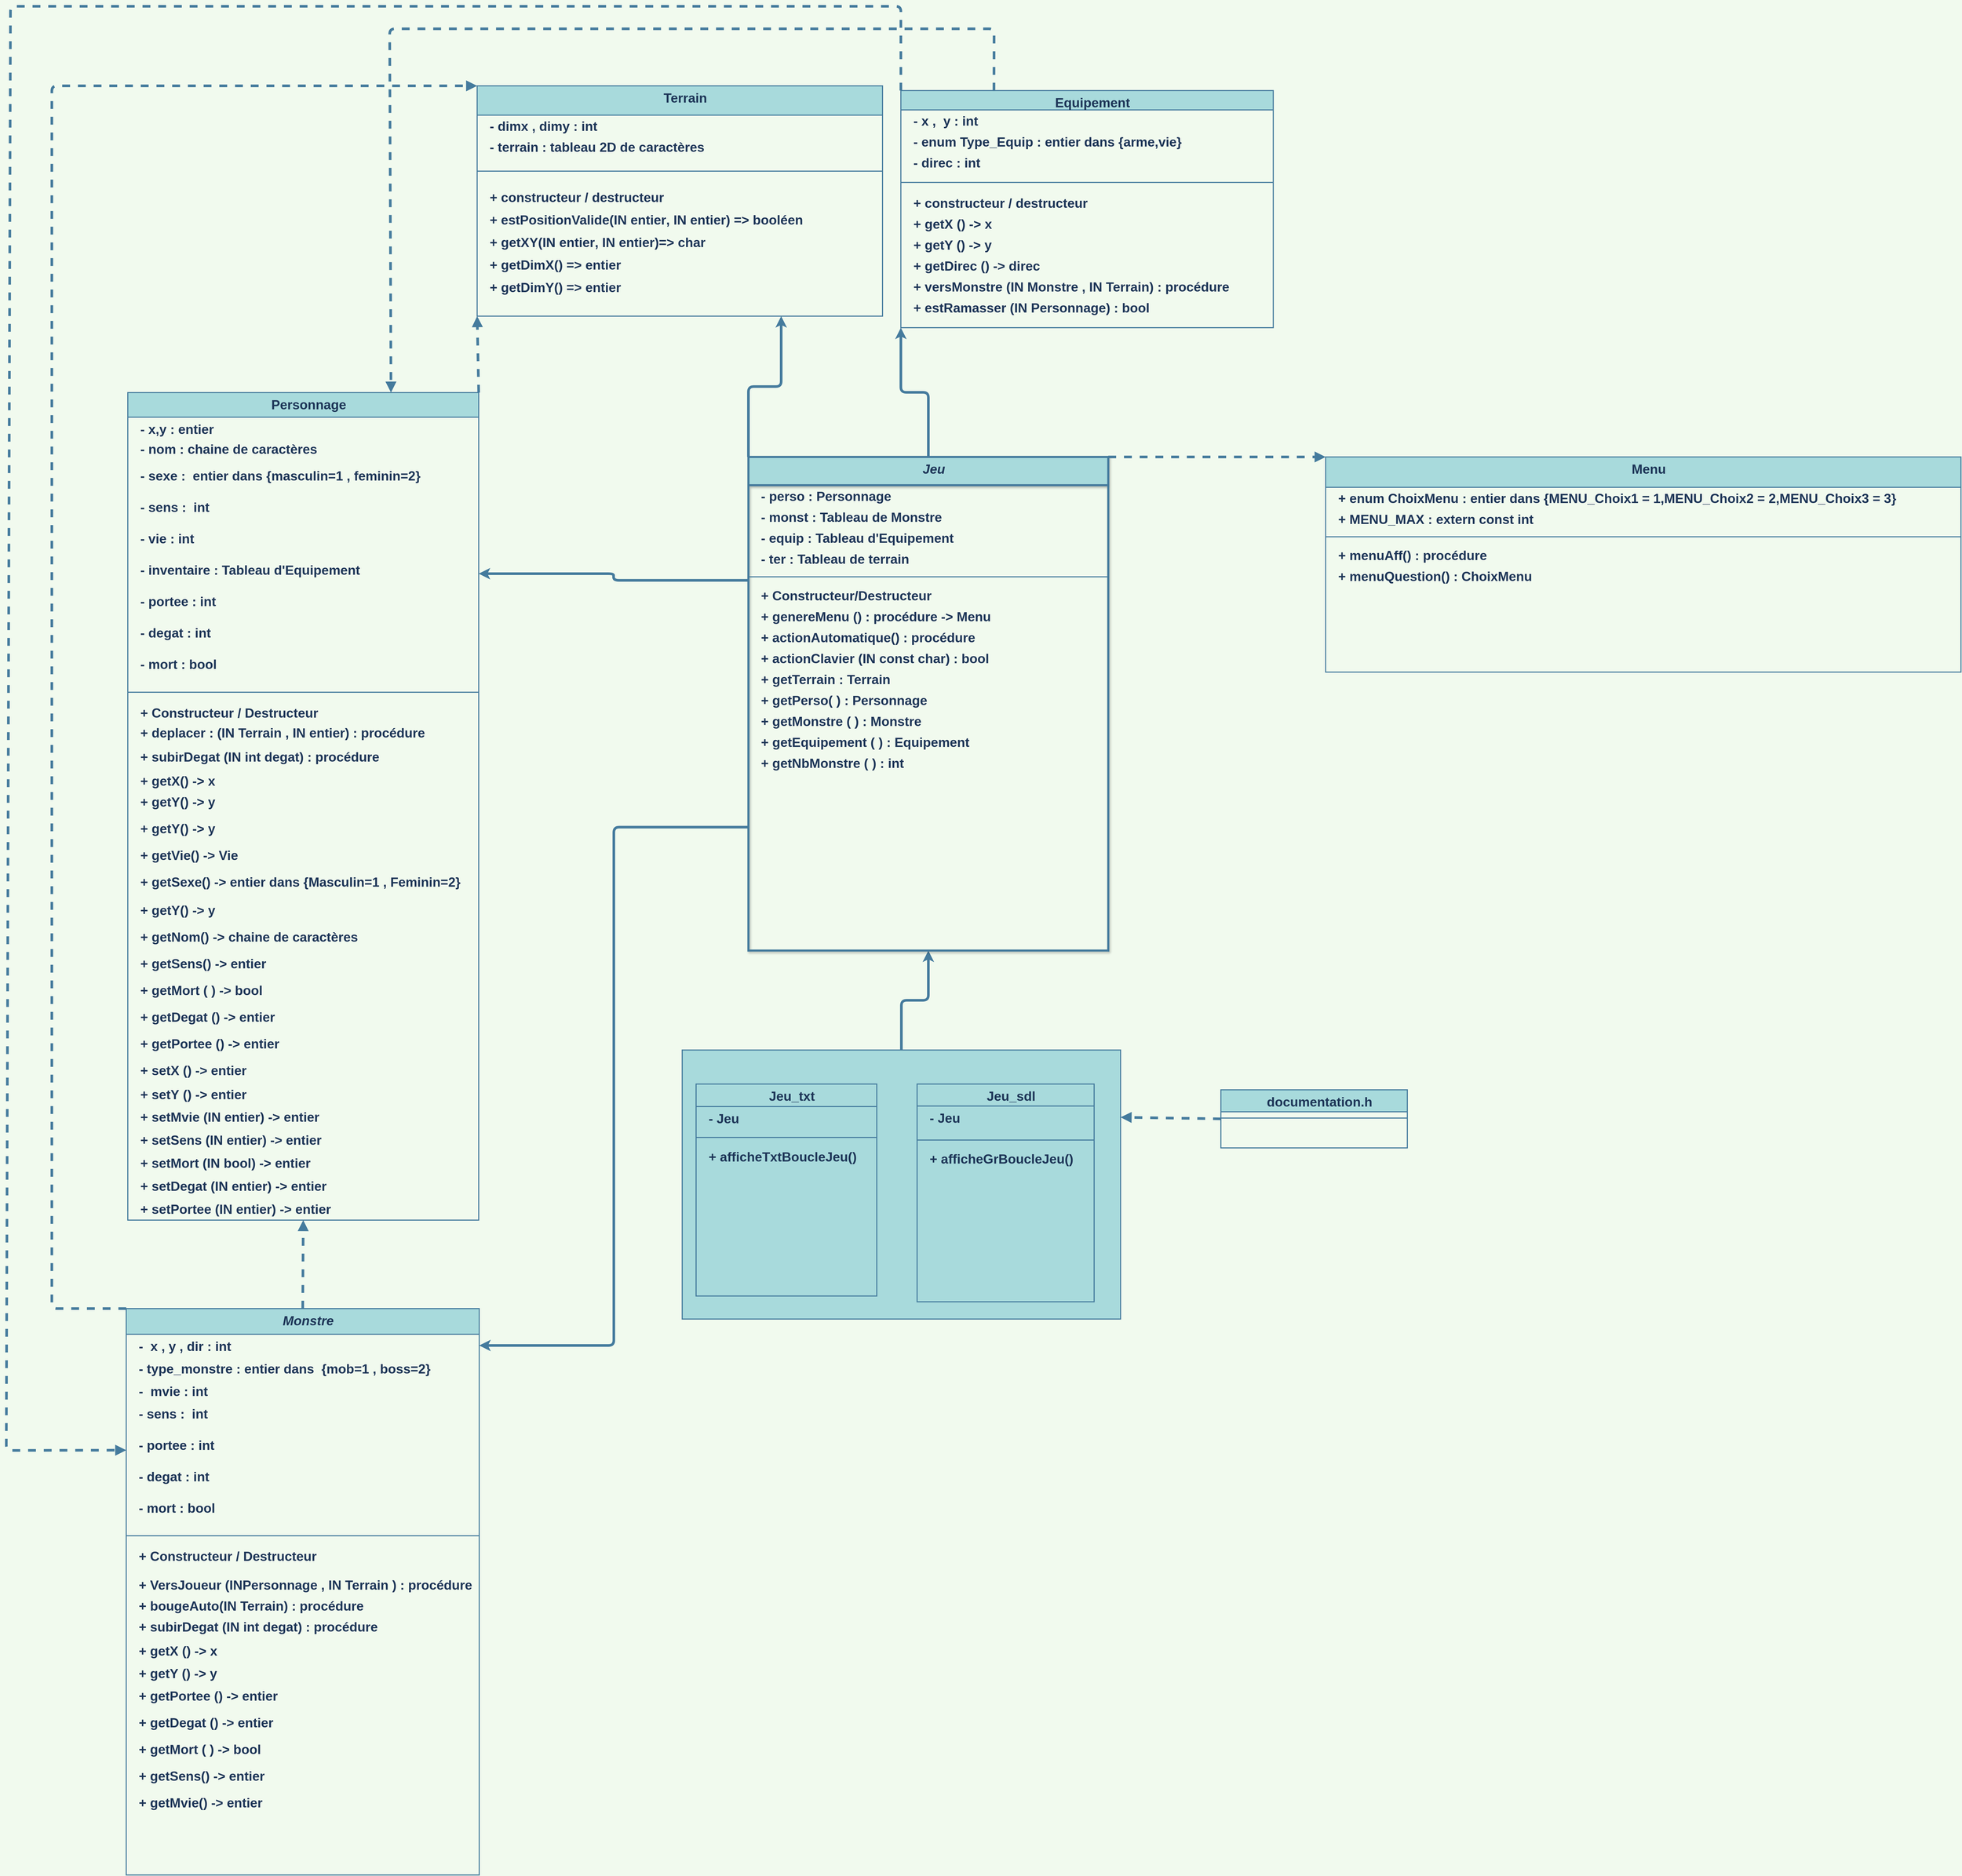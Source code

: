 <mxfile version="17.1.3" type="device"><diagram id="C5RBs43oDa-KdzZeNtuy" name="Page-1"><mxGraphModel dx="2880" dy="2513" grid="0" gridSize="10" guides="0" tooltips="1" connect="1" arrows="0" fold="1" page="0" pageScale="1" pageWidth="1000" pageHeight="1000" background="#F1FAEE" math="0" shadow="0"><root><mxCell id="WIyWlLk6GJQsqaUBKTNV-0"/><mxCell id="WIyWlLk6GJQsqaUBKTNV-1" parent="WIyWlLk6GJQsqaUBKTNV-0"/><mxCell id="L7xb2IefrMlKpJYu9-NM-60" style="edgeStyle=orthogonalEdgeStyle;curved=0;rounded=1;sketch=0;orthogonalLoop=1;jettySize=auto;html=1;exitX=0.5;exitY=0;exitDx=0;exitDy=0;entryX=0.5;entryY=1;entryDx=0;entryDy=0;fontSize=25;fontColor=#1D3557;strokeColor=#457B9D;strokeWidth=5;fillColor=#A8DADC;spacing=3;spacingLeft=21;" parent="WIyWlLk6GJQsqaUBKTNV-1" source="qhBG_edndNMFAqphnJtL-30" target="qhBG_edndNMFAqphnJtL-2" edge="1"><mxGeometry relative="1" as="geometry"/></mxCell><mxCell id="qhBG_edndNMFAqphnJtL-30" value="" style="rounded=0;whiteSpace=wrap;html=1;strokeWidth=2;fontSize=25;fontStyle=1;fillColor=#A8DADC;strokeColor=#457B9D;fontColor=#1D3557;spacing=3;spacingLeft=21;" parent="WIyWlLk6GJQsqaUBKTNV-1" vertex="1"><mxGeometry x="552.5" y="1374" width="837" height="514" as="geometry"/></mxCell><mxCell id="zkfFHV4jXpPFQw0GAbJ--0" value="Monstre" style="swimlane;fontStyle=3;align=center;verticalAlign=top;childLayout=stackLayout;horizontal=1;startSize=49;horizontalStack=0;resizeParent=1;resizeLast=0;collapsible=1;marginBottom=0;rounded=0;shadow=0;strokeWidth=2;fontSize=25;fillColor=#A8DADC;strokeColor=#457B9D;fontColor=#1D3557;spacing=3;spacingLeft=21;" parent="WIyWlLk6GJQsqaUBKTNV-1" vertex="1"><mxGeometry x="-509" y="1868" width="674" height="1082" as="geometry"><mxRectangle x="230" y="140" width="160" height="26" as="alternateBounds"/></mxGeometry></mxCell><mxCell id="qhBG_edndNMFAqphnJtL-62" value="-  x , y , dir : int " style="text;strokeColor=none;fillColor=none;align=left;verticalAlign=top;spacingLeft=21;spacingRight=4;overflow=hidden;rotatable=0;points=[[0,0.5],[1,0.5]];portConstraint=eastwest;strokeWidth=2;fontSize=25;fontStyle=1;fontColor=#1D3557;spacing=3;" parent="zkfFHV4jXpPFQw0GAbJ--0" vertex="1"><mxGeometry y="49" width="674" height="43" as="geometry"/></mxCell><mxCell id="qhBG_edndNMFAqphnJtL-64" value="- type_monstre : entier dans  {mob=1 , boss=2}" style="text;strokeColor=none;fillColor=none;align=left;verticalAlign=top;spacingLeft=21;spacingRight=4;overflow=hidden;rotatable=0;points=[[0,0.5],[1,0.5]];portConstraint=eastwest;fontStyle=1;strokeWidth=2;fontSize=25;fontColor=#1D3557;spacing=3;" parent="zkfFHV4jXpPFQw0GAbJ--0" vertex="1"><mxGeometry y="92" width="674" height="43" as="geometry"/></mxCell><mxCell id="uIGGG2SLCa-OWku3hl44-15" value="-  mvie : int" style="text;strokeColor=none;fillColor=none;align=left;verticalAlign=top;spacingLeft=21;spacingRight=4;overflow=hidden;rotatable=0;points=[[0,0.5],[1,0.5]];portConstraint=eastwest;fontStyle=1;strokeWidth=2;fontSize=25;fontColor=#1D3557;spacing=3;" vertex="1" parent="zkfFHV4jXpPFQw0GAbJ--0"><mxGeometry y="135" width="674" height="43" as="geometry"/></mxCell><mxCell id="uIGGG2SLCa-OWku3hl44-17" value="- sens :  int&#10;" style="text;strokeColor=none;fillColor=none;align=left;verticalAlign=top;spacingLeft=21;spacingRight=4;overflow=hidden;rotatable=0;points=[[0,0.5],[1,0.5]];portConstraint=eastwest;strokeWidth=2;fontSize=25;fontStyle=1;fontColor=#1D3557;spacing=3;" vertex="1" parent="zkfFHV4jXpPFQw0GAbJ--0"><mxGeometry y="178" width="674" height="60" as="geometry"/></mxCell><mxCell id="uIGGG2SLCa-OWku3hl44-18" value="- portee : int&#10;" style="text;strokeColor=none;fillColor=none;align=left;verticalAlign=top;spacingLeft=21;spacingRight=4;overflow=hidden;rotatable=0;points=[[0,0.5],[1,0.5]];portConstraint=eastwest;strokeWidth=2;fontSize=25;fontStyle=1;fontColor=#1D3557;spacing=3;" vertex="1" parent="zkfFHV4jXpPFQw0GAbJ--0"><mxGeometry y="238" width="674" height="60" as="geometry"/></mxCell><mxCell id="uIGGG2SLCa-OWku3hl44-19" value="- degat : int&#10;" style="text;strokeColor=none;fillColor=none;align=left;verticalAlign=top;spacingLeft=21;spacingRight=4;overflow=hidden;rotatable=0;points=[[0,0.5],[1,0.5]];portConstraint=eastwest;strokeWidth=2;fontSize=25;fontStyle=1;fontColor=#1D3557;spacing=3;" vertex="1" parent="zkfFHV4jXpPFQw0GAbJ--0"><mxGeometry y="298" width="674" height="60" as="geometry"/></mxCell><mxCell id="uIGGG2SLCa-OWku3hl44-22" value="- mort : bool&#10;" style="text;strokeColor=none;fillColor=none;align=left;verticalAlign=top;spacingLeft=21;spacingRight=4;overflow=hidden;rotatable=0;points=[[0,0.5],[1,0.5]];portConstraint=eastwest;strokeWidth=2;fontSize=25;fontStyle=1;fontColor=#1D3557;spacing=3;" vertex="1" parent="zkfFHV4jXpPFQw0GAbJ--0"><mxGeometry y="358" width="674" height="60" as="geometry"/></mxCell><mxCell id="zkfFHV4jXpPFQw0GAbJ--4" value="" style="line;html=1;strokeWidth=2;align=left;verticalAlign=middle;spacingTop=-1;spacingLeft=21;spacingRight=3;rotatable=0;labelPosition=right;points=[];portConstraint=eastwest;fontSize=25;fontStyle=1;labelBackgroundColor=#F1FAEE;fillColor=#A8DADC;strokeColor=#457B9D;fontColor=#1D3557;spacing=3;" parent="zkfFHV4jXpPFQw0GAbJ--0" vertex="1"><mxGeometry y="418" width="674" height="32" as="geometry"/></mxCell><mxCell id="qhBG_edndNMFAqphnJtL-63" value="+ Constructeur / Destructeur" style="text;strokeColor=none;fillColor=none;align=left;verticalAlign=top;spacingLeft=21;spacingRight=4;overflow=hidden;rotatable=0;points=[[0,0.5],[1,0.5]];portConstraint=eastwest;strokeWidth=2;fontSize=25;fontStyle=1;fontColor=#1D3557;spacing=3;" parent="zkfFHV4jXpPFQw0GAbJ--0" vertex="1"><mxGeometry y="450" width="674" height="55" as="geometry"/></mxCell><mxCell id="L7xb2IefrMlKpJYu9-NM-72" value="+ VersJoueur (INPersonnage , IN Terrain ) : procédure" style="text;html=1;align=left;verticalAlign=top;resizable=0;points=[];autosize=1;strokeColor=none;fillColor=none;fontSize=25;fontColor=#1D3557;fontStyle=1;spacing=3;spacingLeft=21;" parent="zkfFHV4jXpPFQw0GAbJ--0" vertex="1"><mxGeometry y="505" width="674" height="40" as="geometry"/></mxCell><mxCell id="L7xb2IefrMlKpJYu9-NM-79" value="+ &lt;font style=&quot;font-size: 25px&quot;&gt;&lt;span class=&quot;markedContent&quot; id=&quot;page63R_mcid23&quot; style=&quot;font-size: 25px&quot;&gt;&lt;span style=&quot;left: 392.484px ; top: 401.023px ; font-family: sans-serif ; transform: scalex(0.813) ; font-size: 25px&quot; dir=&quot;ltr&quot;&gt;bougeAuto&lt;/span&gt;&lt;span style=&quot;left: 451.092px ; top: 401.023px ; font-family: sans-serif ; transform: scalex(0.885) ; font-size: 25px&quot; dir=&quot;ltr&quot;&gt;(IN Terrain) : procédure&lt;/span&gt;&lt;/span&gt;&lt;/font&gt;" style="text;html=1;align=left;verticalAlign=top;resizable=0;points=[];autosize=1;strokeColor=none;fillColor=none;fontSize=25;fontColor=#1D3557;fontStyle=1;spacing=3;spacingLeft=21;" parent="zkfFHV4jXpPFQw0GAbJ--0" vertex="1"><mxGeometry y="545" width="674" height="40" as="geometry"/></mxCell><mxCell id="uIGGG2SLCa-OWku3hl44-31" value="+ subirDegat (IN int degat) : procédure" style="text;strokeColor=none;fillColor=none;align=left;verticalAlign=top;spacingLeft=21;spacingRight=4;overflow=hidden;rotatable=0;points=[[0,0.5],[1,0.5]];portConstraint=eastwest;strokeWidth=2;fontSize=25;fontStyle=1;fontColor=#1D3557;spacing=3;" vertex="1" parent="zkfFHV4jXpPFQw0GAbJ--0"><mxGeometry y="585" width="674" height="46" as="geometry"/></mxCell><mxCell id="L7xb2IefrMlKpJYu9-NM-80" value="+ &lt;font style=&quot;font-size: 25px;&quot;&gt;&lt;span class=&quot;markedContent&quot; id=&quot;page63R_mcid23&quot; style=&quot;font-size: 25px;&quot;&gt;&lt;span style=&quot;left: 392.484px; top: 401.023px; font-family: sans-serif; transform: scaleX(0.813); font-size: 25px;&quot; dir=&quot;ltr&quot;&gt;getX () -&amp;gt; x&lt;/span&gt;&lt;span style=&quot;left: 451.092px; top: 401.023px; font-family: sans-serif; transform: scaleX(0.885); font-size: 25px;&quot; dir=&quot;ltr&quot;&gt;&lt;br style=&quot;font-size: 25px;&quot;&gt;&lt;/span&gt;&lt;/span&gt;&lt;/font&gt;" style="text;html=1;align=left;verticalAlign=top;resizable=0;points=[];autosize=1;strokeColor=none;fillColor=none;fontSize=25;fontColor=#1D3557;fontStyle=1;spacing=3;spacingLeft=21;" parent="zkfFHV4jXpPFQw0GAbJ--0" vertex="1"><mxGeometry y="631" width="674" height="43" as="geometry"/></mxCell><mxCell id="L7xb2IefrMlKpJYu9-NM-81" value="+ &lt;font style=&quot;font-size: 25px;&quot;&gt;&lt;span class=&quot;markedContent&quot; id=&quot;page63R_mcid23&quot; style=&quot;font-size: 25px;&quot;&gt;&lt;span style=&quot;left: 392.484px; top: 401.023px; font-family: sans-serif; transform: scaleX(0.813); font-size: 25px;&quot; dir=&quot;ltr&quot;&gt;getY () -&amp;gt; y&lt;/span&gt;&lt;span style=&quot;left: 451.092px; top: 401.023px; font-family: sans-serif; transform: scaleX(0.885); font-size: 25px;&quot; dir=&quot;ltr&quot;&gt;&lt;br style=&quot;font-size: 25px;&quot;&gt;&lt;/span&gt;&lt;/span&gt;&lt;/font&gt;" style="text;html=1;align=left;verticalAlign=top;resizable=0;points=[];autosize=1;strokeColor=none;fillColor=none;fontSize=25;fontColor=#1D3557;fontStyle=1;spacing=3;spacingLeft=21;" parent="zkfFHV4jXpPFQw0GAbJ--0" vertex="1"><mxGeometry y="674" width="674" height="43" as="geometry"/></mxCell><mxCell id="uIGGG2SLCa-OWku3hl44-30" value="+ getPortee () -&gt; entier" style="text;strokeColor=none;fillColor=none;align=left;verticalAlign=top;spacingLeft=21;spacingRight=4;overflow=hidden;rotatable=0;points=[[0,0.5],[1,0.5]];portConstraint=eastwest;strokeWidth=2;fontSize=25;fontStyle=1;fontColor=#1D3557;spacing=3;" vertex="1" parent="zkfFHV4jXpPFQw0GAbJ--0"><mxGeometry y="717" width="674" height="51" as="geometry"/></mxCell><mxCell id="uIGGG2SLCa-OWku3hl44-29" value="+ getDegat () -&gt; entier" style="text;strokeColor=none;fillColor=none;align=left;verticalAlign=top;spacingLeft=21;spacingRight=4;overflow=hidden;rotatable=0;points=[[0,0.5],[1,0.5]];portConstraint=eastwest;strokeWidth=2;fontSize=25;fontStyle=1;fontColor=#1D3557;spacing=3;" vertex="1" parent="zkfFHV4jXpPFQw0GAbJ--0"><mxGeometry y="768" width="674" height="51" as="geometry"/></mxCell><mxCell id="uIGGG2SLCa-OWku3hl44-28" value="+ getMort ( ) -&gt; bool" style="text;strokeColor=none;fillColor=none;align=left;verticalAlign=top;spacingLeft=21;spacingRight=4;overflow=hidden;rotatable=0;points=[[0,0.5],[1,0.5]];portConstraint=eastwest;strokeWidth=2;fontSize=25;fontStyle=1;fontColor=#1D3557;spacing=3;" vertex="1" parent="zkfFHV4jXpPFQw0GAbJ--0"><mxGeometry y="819" width="674" height="51" as="geometry"/></mxCell><mxCell id="uIGGG2SLCa-OWku3hl44-27" value="+ getSens() -&gt; entier" style="text;strokeColor=none;fillColor=none;align=left;verticalAlign=top;spacingLeft=21;spacingRight=4;overflow=hidden;rotatable=0;points=[[0,0.5],[1,0.5]];portConstraint=eastwest;strokeWidth=2;fontSize=25;fontStyle=1;fontColor=#1D3557;spacing=3;" vertex="1" parent="zkfFHV4jXpPFQw0GAbJ--0"><mxGeometry y="870" width="674" height="51" as="geometry"/></mxCell><mxCell id="uIGGG2SLCa-OWku3hl44-23" value="+ getMvie() -&gt; entier" style="text;strokeColor=none;fillColor=none;align=left;verticalAlign=top;spacingLeft=21;spacingRight=4;overflow=hidden;rotatable=0;points=[[0,0.5],[1,0.5]];portConstraint=eastwest;strokeWidth=2;fontSize=25;fontStyle=1;fontColor=#1D3557;spacing=3;" vertex="1" parent="zkfFHV4jXpPFQw0GAbJ--0"><mxGeometry y="921" width="674" height="51" as="geometry"/></mxCell><mxCell id="zkfFHV4jXpPFQw0GAbJ--6" value="Personnage" style="swimlane;fontStyle=1;align=center;verticalAlign=top;childLayout=stackLayout;horizontal=1;startSize=47;horizontalStack=0;resizeParent=1;resizeLast=0;collapsible=1;marginBottom=0;rounded=0;shadow=0;strokeWidth=2;fontSize=25;fillColor=#A8DADC;strokeColor=#457B9D;fontColor=#1D3557;spacing=3;spacingLeft=21;" parent="WIyWlLk6GJQsqaUBKTNV-1" vertex="1"><mxGeometry x="-506" y="118" width="670" height="1581" as="geometry"><mxRectangle x="130" y="380" width="160" height="26" as="alternateBounds"/></mxGeometry></mxCell><mxCell id="qhBG_edndNMFAqphnJtL-55" value="- x,y : entier" style="text;strokeColor=none;fillColor=none;align=left;verticalAlign=top;spacingLeft=21;spacingRight=4;overflow=hidden;rotatable=0;points=[[0,0.5],[1,0.5]];portConstraint=eastwest;strokeWidth=2;fontSize=25;fontStyle=1;fontColor=#1D3557;spacing=3;" parent="zkfFHV4jXpPFQw0GAbJ--6" vertex="1"><mxGeometry y="47" width="670" height="38" as="geometry"/></mxCell><mxCell id="qhBG_edndNMFAqphnJtL-23" value="- nom : chaine de caractères" style="text;strokeColor=none;fillColor=none;align=left;verticalAlign=top;spacingLeft=21;spacingRight=4;overflow=hidden;rotatable=0;points=[[0,0.5],[1,0.5]];portConstraint=eastwest;strokeWidth=2;fontSize=25;fontStyle=1;fontColor=#1D3557;spacing=3;" parent="zkfFHV4jXpPFQw0GAbJ--6" vertex="1"><mxGeometry y="85" width="670" height="51" as="geometry"/></mxCell><mxCell id="qhBG_edndNMFAqphnJtL-24" value="- sexe :  entier dans {masculin=1 , feminin=2}&#10;" style="text;strokeColor=none;fillColor=none;align=left;verticalAlign=top;spacingLeft=21;spacingRight=4;overflow=hidden;rotatable=0;points=[[0,0.5],[1,0.5]];portConstraint=eastwest;strokeWidth=2;fontSize=25;fontStyle=1;fontColor=#1D3557;spacing=3;" parent="zkfFHV4jXpPFQw0GAbJ--6" vertex="1"><mxGeometry y="136" width="670" height="60" as="geometry"/></mxCell><mxCell id="uIGGG2SLCa-OWku3hl44-4" value="- sens :  int&#10;" style="text;strokeColor=none;fillColor=none;align=left;verticalAlign=top;spacingLeft=21;spacingRight=4;overflow=hidden;rotatable=0;points=[[0,0.5],[1,0.5]];portConstraint=eastwest;strokeWidth=2;fontSize=25;fontStyle=1;fontColor=#1D3557;spacing=3;" vertex="1" parent="zkfFHV4jXpPFQw0GAbJ--6"><mxGeometry y="196" width="670" height="60" as="geometry"/></mxCell><mxCell id="qhBG_edndNMFAqphnJtL-25" value="- vie : int " style="text;strokeColor=none;fillColor=none;align=left;verticalAlign=top;spacingLeft=21;spacingRight=4;overflow=hidden;rotatable=0;points=[[0,0.5],[1,0.5]];portConstraint=eastwest;strokeWidth=2;fontSize=25;fontStyle=1;fontColor=#1D3557;spacing=3;" parent="zkfFHV4jXpPFQw0GAbJ--6" vertex="1"><mxGeometry y="256" width="670" height="60" as="geometry"/></mxCell><mxCell id="L7xb2IefrMlKpJYu9-NM-57" value="- inventaire : Tableau d'Equipement" style="text;strokeColor=none;fillColor=none;align=left;verticalAlign=top;spacingLeft=21;spacingRight=4;overflow=hidden;rotatable=0;points=[[0,0.5],[1,0.5]];portConstraint=eastwest;strokeWidth=2;fontSize=25;fontStyle=1;fontColor=#1D3557;spacing=3;" parent="zkfFHV4jXpPFQw0GAbJ--6" vertex="1"><mxGeometry y="316" width="670" height="60" as="geometry"/></mxCell><mxCell id="uIGGG2SLCa-OWku3hl44-0" value="- portee : int&#10;" style="text;strokeColor=none;fillColor=none;align=left;verticalAlign=top;spacingLeft=21;spacingRight=4;overflow=hidden;rotatable=0;points=[[0,0.5],[1,0.5]];portConstraint=eastwest;strokeWidth=2;fontSize=25;fontStyle=1;fontColor=#1D3557;spacing=3;" vertex="1" parent="zkfFHV4jXpPFQw0GAbJ--6"><mxGeometry y="376" width="670" height="60" as="geometry"/></mxCell><mxCell id="uIGGG2SLCa-OWku3hl44-1" value="- degat : int&#10;" style="text;strokeColor=none;fillColor=none;align=left;verticalAlign=top;spacingLeft=21;spacingRight=4;overflow=hidden;rotatable=0;points=[[0,0.5],[1,0.5]];portConstraint=eastwest;strokeWidth=2;fontSize=25;fontStyle=1;fontColor=#1D3557;spacing=3;" vertex="1" parent="zkfFHV4jXpPFQw0GAbJ--6"><mxGeometry y="436" width="670" height="60" as="geometry"/></mxCell><mxCell id="uIGGG2SLCa-OWku3hl44-2" value="- mort : bool&#10;" style="text;strokeColor=none;fillColor=none;align=left;verticalAlign=top;spacingLeft=21;spacingRight=4;overflow=hidden;rotatable=0;points=[[0,0.5],[1,0.5]];portConstraint=eastwest;strokeWidth=2;fontSize=25;fontStyle=1;fontColor=#1D3557;spacing=3;" vertex="1" parent="zkfFHV4jXpPFQw0GAbJ--6"><mxGeometry y="496" width="670" height="60" as="geometry"/></mxCell><mxCell id="zkfFHV4jXpPFQw0GAbJ--9" value="" style="line;html=1;strokeWidth=2;align=left;verticalAlign=middle;spacingTop=-1;spacingLeft=21;spacingRight=3;rotatable=0;labelPosition=right;points=[];portConstraint=eastwest;fontSize=25;fontStyle=1;labelBackgroundColor=#F1FAEE;fillColor=#A8DADC;strokeColor=#457B9D;fontColor=#1D3557;spacing=3;" parent="zkfFHV4jXpPFQw0GAbJ--6" vertex="1"><mxGeometry y="556" width="670" height="33" as="geometry"/></mxCell><mxCell id="qhBG_edndNMFAqphnJtL-52" value="+ Constructeur / Destructeur" style="text;strokeColor=none;fillColor=none;align=left;verticalAlign=top;spacingLeft=21;spacingRight=4;overflow=hidden;rotatable=0;points=[[0,0.5],[1,0.5]];portConstraint=eastwest;strokeWidth=2;fontSize=25;fontStyle=1;fontColor=#1D3557;spacing=3;" parent="zkfFHV4jXpPFQw0GAbJ--6" vertex="1"><mxGeometry y="589" width="670" height="38" as="geometry"/></mxCell><mxCell id="qhBG_edndNMFAqphnJtL-53" value="+ deplacer : (IN Terrain , IN entier) : procédure" style="text;strokeColor=none;fillColor=none;align=left;verticalAlign=top;spacingLeft=21;spacingRight=4;overflow=hidden;rotatable=0;points=[[0,0.5],[1,0.5]];portConstraint=eastwest;strokeWidth=2;fontSize=25;fontStyle=1;fontColor=#1D3557;spacing=3;" parent="zkfFHV4jXpPFQw0GAbJ--6" vertex="1"><mxGeometry y="627" width="670" height="46" as="geometry"/></mxCell><mxCell id="uIGGG2SLCa-OWku3hl44-3" value="+ subirDegat (IN int degat) : procédure" style="text;strokeColor=none;fillColor=none;align=left;verticalAlign=top;spacingLeft=21;spacingRight=4;overflow=hidden;rotatable=0;points=[[0,0.5],[1,0.5]];portConstraint=eastwest;strokeWidth=2;fontSize=25;fontStyle=1;fontColor=#1D3557;spacing=3;" vertex="1" parent="zkfFHV4jXpPFQw0GAbJ--6"><mxGeometry y="673" width="670" height="46" as="geometry"/></mxCell><mxCell id="qhBG_edndNMFAqphnJtL-54" value="+ getX() -&gt; x" style="text;strokeColor=none;fillColor=none;align=left;verticalAlign=top;spacingLeft=21;spacingRight=4;overflow=hidden;rotatable=0;points=[[0,0.5],[1,0.5]];portConstraint=eastwest;strokeWidth=2;fontSize=25;fontStyle=1;fontColor=#1D3557;spacing=3;" parent="zkfFHV4jXpPFQw0GAbJ--6" vertex="1"><mxGeometry y="719" width="670" height="40" as="geometry"/></mxCell><mxCell id="qhBG_edndNMFAqphnJtL-56" value="+ getY() -&gt; y" style="text;strokeColor=none;fillColor=none;align=left;verticalAlign=top;spacingLeft=21;spacingRight=4;overflow=hidden;rotatable=0;points=[[0,0.5],[1,0.5]];portConstraint=eastwest;strokeWidth=2;fontSize=25;fontStyle=1;fontColor=#1D3557;spacing=3;" parent="zkfFHV4jXpPFQw0GAbJ--6" vertex="1"><mxGeometry y="759" width="670" height="51" as="geometry"/></mxCell><mxCell id="uIGGG2SLCa-OWku3hl44-20" value="+ getY() -&gt; y" style="text;strokeColor=none;fillColor=none;align=left;verticalAlign=top;spacingLeft=21;spacingRight=4;overflow=hidden;rotatable=0;points=[[0,0.5],[1,0.5]];portConstraint=eastwest;strokeWidth=2;fontSize=25;fontStyle=1;fontColor=#1D3557;spacing=3;" vertex="1" parent="zkfFHV4jXpPFQw0GAbJ--6"><mxGeometry y="810" width="670" height="51" as="geometry"/></mxCell><mxCell id="uIGGG2SLCa-OWku3hl44-6" value="+ getVie() -&gt; Vie" style="text;strokeColor=none;fillColor=none;align=left;verticalAlign=top;spacingLeft=21;spacingRight=4;overflow=hidden;rotatable=0;points=[[0,0.5],[1,0.5]];portConstraint=eastwest;strokeWidth=2;fontSize=25;fontStyle=1;fontColor=#1D3557;spacing=3;" vertex="1" parent="zkfFHV4jXpPFQw0GAbJ--6"><mxGeometry y="861" width="670" height="51" as="geometry"/></mxCell><mxCell id="uIGGG2SLCa-OWku3hl44-7" value="+ getSexe() -&gt; entier dans {Masculin=1 , Feminin=2}" style="text;strokeColor=none;fillColor=none;align=left;verticalAlign=top;spacingLeft=21;spacingRight=4;overflow=hidden;rotatable=0;points=[[0,0.5],[1,0.5]];portConstraint=eastwest;strokeWidth=2;fontSize=25;fontStyle=1;fontColor=#1D3557;spacing=3;" vertex="1" parent="zkfFHV4jXpPFQw0GAbJ--6"><mxGeometry y="912" width="670" height="51" as="geometry"/></mxCell><mxCell id="uIGGG2SLCa-OWku3hl44-8" value="+ getY() -&gt; y" style="text;strokeColor=none;fillColor=none;align=left;verticalAlign=top;spacingLeft=21;spacingRight=4;overflow=hidden;rotatable=0;points=[[0,0.5],[1,0.5]];portConstraint=eastwest;strokeWidth=2;fontSize=25;fontStyle=1;fontColor=#1D3557;spacing=3;spacingBottom=3;spacingTop=3;" vertex="1" parent="zkfFHV4jXpPFQw0GAbJ--6"><mxGeometry y="963" width="670" height="51" as="geometry"/></mxCell><mxCell id="uIGGG2SLCa-OWku3hl44-9" value="+ getNom() -&gt; chaine de caractères" style="text;strokeColor=none;fillColor=none;align=left;verticalAlign=top;spacingLeft=21;spacingRight=4;overflow=hidden;rotatable=0;points=[[0,0.5],[1,0.5]];portConstraint=eastwest;strokeWidth=2;fontSize=25;fontStyle=1;fontColor=#1D3557;spacing=3;spacingBottom=3;spacingTop=3;" vertex="1" parent="zkfFHV4jXpPFQw0GAbJ--6"><mxGeometry y="1014" width="670" height="51" as="geometry"/></mxCell><mxCell id="uIGGG2SLCa-OWku3hl44-10" value="+ getSens() -&gt; entier" style="text;strokeColor=none;fillColor=none;align=left;verticalAlign=top;spacingLeft=21;spacingRight=4;overflow=hidden;rotatable=0;points=[[0,0.5],[1,0.5]];portConstraint=eastwest;strokeWidth=2;fontSize=25;fontStyle=1;fontColor=#1D3557;spacing=3;spacingBottom=3;spacingTop=3;" vertex="1" parent="zkfFHV4jXpPFQw0GAbJ--6"><mxGeometry y="1065" width="670" height="51" as="geometry"/></mxCell><mxCell id="uIGGG2SLCa-OWku3hl44-11" value="+ getMort ( ) -&gt; bool" style="text;strokeColor=none;fillColor=none;align=left;verticalAlign=top;spacingLeft=21;spacingRight=4;overflow=hidden;rotatable=0;points=[[0,0.5],[1,0.5]];portConstraint=eastwest;strokeWidth=2;fontSize=25;fontStyle=1;fontColor=#1D3557;spacing=3;spacingBottom=3;spacingTop=3;" vertex="1" parent="zkfFHV4jXpPFQw0GAbJ--6"><mxGeometry y="1116" width="670" height="51" as="geometry"/></mxCell><mxCell id="uIGGG2SLCa-OWku3hl44-12" value="+ getDegat () -&gt; entier" style="text;strokeColor=none;fillColor=none;align=left;verticalAlign=top;spacingLeft=21;spacingRight=4;overflow=hidden;rotatable=0;points=[[0,0.5],[1,0.5]];portConstraint=eastwest;strokeWidth=2;fontSize=25;fontStyle=1;fontColor=#1D3557;spacing=3;spacingBottom=3;spacingTop=3;" vertex="1" parent="zkfFHV4jXpPFQw0GAbJ--6"><mxGeometry y="1167" width="670" height="51" as="geometry"/></mxCell><mxCell id="uIGGG2SLCa-OWku3hl44-13" value="+ getPortee () -&gt; entier" style="text;strokeColor=none;fillColor=none;align=left;verticalAlign=top;spacingLeft=21;spacingRight=4;overflow=hidden;rotatable=0;points=[[0,0.5],[1,0.5]];portConstraint=eastwest;strokeWidth=2;fontSize=25;fontStyle=1;fontColor=#1D3557;spacing=3;spacingBottom=3;spacingTop=3;" vertex="1" parent="zkfFHV4jXpPFQw0GAbJ--6"><mxGeometry y="1218" width="670" height="51" as="geometry"/></mxCell><mxCell id="uIGGG2SLCa-OWku3hl44-32" value="+ set&lt;font style=&quot;font-size: 25px&quot;&gt;&lt;span class=&quot;markedContent&quot; id=&quot;page63R_mcid23&quot; style=&quot;font-size: 25px&quot;&gt;&lt;span style=&quot;left: 392.484px ; top: 401.023px ; font-family: sans-serif ; transform: scalex(0.813) ; font-size: 25px&quot; dir=&quot;ltr&quot;&gt;X () -&amp;gt; entier&lt;/span&gt;&lt;span style=&quot;left: 451.092px ; top: 401.023px ; font-family: sans-serif ; transform: scalex(0.885) ; font-size: 25px&quot; dir=&quot;ltr&quot;&gt;&lt;br style=&quot;font-size: 25px&quot;&gt;&lt;/span&gt;&lt;/span&gt;&lt;/font&gt;" style="text;html=1;align=left;verticalAlign=top;resizable=0;points=[];autosize=1;strokeColor=none;fillColor=none;fontSize=25;fontColor=#1D3557;fontStyle=1;spacing=3;spacingLeft=21;spacingBottom=3;spacingTop=3;" vertex="1" parent="zkfFHV4jXpPFQw0GAbJ--6"><mxGeometry y="1269" width="670" height="46" as="geometry"/></mxCell><mxCell id="uIGGG2SLCa-OWku3hl44-33" value="+ setY&lt;font style=&quot;font-size: 25px&quot;&gt;&lt;span class=&quot;markedContent&quot; id=&quot;page63R_mcid23&quot; style=&quot;font-size: 25px&quot;&gt;&lt;span style=&quot;left: 392.484px ; top: 401.023px ; font-family: sans-serif ; transform: scalex(0.813) ; font-size: 25px&quot; dir=&quot;ltr&quot;&gt;&amp;nbsp;() -&amp;gt; entier&lt;/span&gt;&lt;span style=&quot;left: 451.092px ; top: 401.023px ; font-family: sans-serif ; transform: scalex(0.885) ; font-size: 25px&quot; dir=&quot;ltr&quot;&gt;&lt;br style=&quot;font-size: 25px&quot;&gt;&lt;/span&gt;&lt;/span&gt;&lt;/font&gt;" style="text;html=1;align=left;verticalAlign=top;resizable=0;points=[];autosize=1;strokeColor=none;fillColor=none;fontSize=25;fontColor=#1D3557;fontStyle=1;spacing=3;spacingLeft=21;spacingBottom=3;spacingTop=3;" vertex="1" parent="zkfFHV4jXpPFQw0GAbJ--6"><mxGeometry y="1315" width="670" height="46" as="geometry"/></mxCell><mxCell id="uIGGG2SLCa-OWku3hl44-34" value="+ setMvie&lt;font style=&quot;font-size: 25px&quot;&gt;&lt;span class=&quot;markedContent&quot; id=&quot;page63R_mcid23&quot; style=&quot;font-size: 25px&quot;&gt;&lt;span style=&quot;left: 392.484px ; top: 401.023px ; font-family: sans-serif ; transform: scalex(0.813) ; font-size: 25px&quot; dir=&quot;ltr&quot;&gt;&amp;nbsp;(IN entier) -&amp;gt; entier&lt;/span&gt;&lt;span style=&quot;left: 451.092px ; top: 401.023px ; font-family: sans-serif ; transform: scalex(0.885) ; font-size: 25px&quot; dir=&quot;ltr&quot;&gt;&lt;br style=&quot;font-size: 25px&quot;&gt;&lt;/span&gt;&lt;/span&gt;&lt;/font&gt;" style="text;html=1;align=left;verticalAlign=top;resizable=0;points=[];autosize=1;strokeColor=none;fillColor=none;fontSize=25;fontColor=#1D3557;fontStyle=1;spacing=3;spacingLeft=21;perimeterSpacing=1;spacingTop=0;spacingBottom=4;" vertex="1" parent="zkfFHV4jXpPFQw0GAbJ--6"><mxGeometry y="1361" width="670" height="44" as="geometry"/></mxCell><mxCell id="uIGGG2SLCa-OWku3hl44-35" value="+ setSens&lt;font style=&quot;font-size: 25px&quot;&gt;&lt;span class=&quot;markedContent&quot; id=&quot;page63R_mcid23&quot; style=&quot;font-size: 25px&quot;&gt;&lt;span style=&quot;left: 392.484px ; top: 401.023px ; font-family: sans-serif ; transform: scalex(0.813) ; font-size: 25px&quot; dir=&quot;ltr&quot;&gt;&amp;nbsp;(IN entier) -&amp;gt; entier&lt;/span&gt;&lt;span style=&quot;left: 451.092px ; top: 401.023px ; font-family: sans-serif ; transform: scalex(0.885) ; font-size: 25px&quot; dir=&quot;ltr&quot;&gt;&lt;br style=&quot;font-size: 25px&quot;&gt;&lt;/span&gt;&lt;/span&gt;&lt;/font&gt;" style="text;html=1;align=left;verticalAlign=top;resizable=0;points=[];autosize=1;strokeColor=none;fillColor=none;fontSize=25;fontColor=#1D3557;fontStyle=1;spacing=3;spacingLeft=21;perimeterSpacing=1;spacingTop=0;spacingBottom=4;" vertex="1" parent="zkfFHV4jXpPFQw0GAbJ--6"><mxGeometry y="1405" width="670" height="44" as="geometry"/></mxCell><mxCell id="uIGGG2SLCa-OWku3hl44-36" value="+ setMort&lt;font style=&quot;font-size: 25px&quot;&gt;&lt;span class=&quot;markedContent&quot; id=&quot;page63R_mcid23&quot; style=&quot;font-size: 25px&quot;&gt;&lt;span style=&quot;left: 392.484px ; top: 401.023px ; font-family: sans-serif ; transform: scalex(0.813) ; font-size: 25px&quot; dir=&quot;ltr&quot;&gt;&amp;nbsp;(IN bool) -&amp;gt; entier&lt;/span&gt;&lt;span style=&quot;left: 451.092px ; top: 401.023px ; font-family: sans-serif ; transform: scalex(0.885) ; font-size: 25px&quot; dir=&quot;ltr&quot;&gt;&lt;br style=&quot;font-size: 25px&quot;&gt;&lt;/span&gt;&lt;/span&gt;&lt;/font&gt;" style="text;html=1;align=left;verticalAlign=top;resizable=0;points=[];autosize=1;strokeColor=none;fillColor=none;fontSize=25;fontColor=#1D3557;fontStyle=1;spacing=3;spacingLeft=21;perimeterSpacing=1;spacingTop=0;spacingBottom=4;" vertex="1" parent="zkfFHV4jXpPFQw0GAbJ--6"><mxGeometry y="1449" width="670" height="44" as="geometry"/></mxCell><mxCell id="uIGGG2SLCa-OWku3hl44-37" value="+ setDegat&lt;font style=&quot;font-size: 25px&quot;&gt;&lt;span class=&quot;markedContent&quot; id=&quot;page63R_mcid23&quot; style=&quot;font-size: 25px&quot;&gt;&lt;span style=&quot;left: 392.484px ; top: 401.023px ; font-family: sans-serif ; transform: scalex(0.813) ; font-size: 25px&quot; dir=&quot;ltr&quot;&gt;&amp;nbsp;(IN entier) -&amp;gt; entier&lt;/span&gt;&lt;span style=&quot;left: 451.092px ; top: 401.023px ; font-family: sans-serif ; transform: scalex(0.885) ; font-size: 25px&quot; dir=&quot;ltr&quot;&gt;&lt;br style=&quot;font-size: 25px&quot;&gt;&lt;/span&gt;&lt;/span&gt;&lt;/font&gt;" style="text;html=1;align=left;verticalAlign=top;resizable=0;points=[];autosize=1;strokeColor=none;fillColor=none;fontSize=25;fontColor=#1D3557;fontStyle=1;spacing=3;spacingLeft=21;perimeterSpacing=1;spacingTop=0;spacingBottom=4;" vertex="1" parent="zkfFHV4jXpPFQw0GAbJ--6"><mxGeometry y="1493" width="670" height="44" as="geometry"/></mxCell><mxCell id="uIGGG2SLCa-OWku3hl44-38" value="+ setPortee&lt;font style=&quot;font-size: 25px&quot;&gt;&lt;span class=&quot;markedContent&quot; id=&quot;page63R_mcid23&quot; style=&quot;font-size: 25px&quot;&gt;&lt;span style=&quot;left: 392.484px ; top: 401.023px ; font-family: sans-serif ; transform: scalex(0.813) ; font-size: 25px&quot; dir=&quot;ltr&quot;&gt;&amp;nbsp;(IN entier) -&amp;gt; entier&lt;/span&gt;&lt;span style=&quot;left: 451.092px ; top: 401.023px ; font-family: sans-serif ; transform: scalex(0.885) ; font-size: 25px&quot; dir=&quot;ltr&quot;&gt;&lt;br style=&quot;font-size: 25px&quot;&gt;&lt;/span&gt;&lt;/span&gt;&lt;/font&gt;" style="text;html=1;align=left;verticalAlign=top;resizable=0;points=[];autosize=1;strokeColor=none;fillColor=none;fontSize=25;fontColor=#1D3557;fontStyle=1;spacing=3;spacingLeft=21;perimeterSpacing=1;spacingTop=0;spacingBottom=4;" vertex="1" parent="zkfFHV4jXpPFQw0GAbJ--6"><mxGeometry y="1537" width="670" height="44" as="geometry"/></mxCell><mxCell id="L7xb2IefrMlKpJYu9-NM-67" style="edgeStyle=orthogonalEdgeStyle;curved=0;rounded=1;sketch=0;orthogonalLoop=1;jettySize=auto;html=1;exitX=0;exitY=0;exitDx=0;exitDy=0;entryX=0.75;entryY=1;entryDx=0;entryDy=0;fontSize=25;fontColor=#1D3557;strokeColor=#457B9D;strokeWidth=5;fillColor=#A8DADC;spacing=3;spacingLeft=21;" parent="WIyWlLk6GJQsqaUBKTNV-1" source="qhBG_edndNMFAqphnJtL-2" target="qhBG_edndNMFAqphnJtL-49" edge="1"><mxGeometry relative="1" as="geometry"/></mxCell><mxCell id="L7xb2IefrMlKpJYu9-NM-68" style="edgeStyle=orthogonalEdgeStyle;curved=0;rounded=1;sketch=0;orthogonalLoop=1;jettySize=auto;html=1;exitX=0.5;exitY=0;exitDx=0;exitDy=0;entryX=0;entryY=1;entryDx=0;entryDy=0;fontSize=25;fontColor=#1D3557;strokeColor=#457B9D;strokeWidth=5;fillColor=#A8DADC;spacing=3;spacingLeft=21;" parent="WIyWlLk6GJQsqaUBKTNV-1" source="qhBG_edndNMFAqphnJtL-2" target="qhBG_edndNMFAqphnJtL-8" edge="1"><mxGeometry relative="1" as="geometry"/></mxCell><mxCell id="L7xb2IefrMlKpJYu9-NM-69" style="edgeStyle=orthogonalEdgeStyle;curved=0;rounded=1;sketch=0;orthogonalLoop=1;jettySize=auto;html=1;exitX=0;exitY=0.25;exitDx=0;exitDy=0;entryX=1;entryY=0.5;entryDx=0;entryDy=0;fontSize=25;fontColor=#1D3557;strokeColor=#457B9D;strokeWidth=5;fillColor=#A8DADC;spacing=3;spacingLeft=21;" parent="WIyWlLk6GJQsqaUBKTNV-1" source="qhBG_edndNMFAqphnJtL-2" target="L7xb2IefrMlKpJYu9-NM-57" edge="1"><mxGeometry relative="1" as="geometry"/></mxCell><mxCell id="L7xb2IefrMlKpJYu9-NM-70" style="edgeStyle=orthogonalEdgeStyle;curved=0;rounded=1;sketch=0;orthogonalLoop=1;jettySize=auto;html=1;exitX=0;exitY=0.75;exitDx=0;exitDy=0;entryX=1;entryY=0.5;entryDx=0;entryDy=0;fontSize=25;fontColor=#1D3557;strokeColor=#457B9D;strokeWidth=5;fillColor=#A8DADC;spacing=3;spacingLeft=21;" parent="WIyWlLk6GJQsqaUBKTNV-1" source="qhBG_edndNMFAqphnJtL-2" target="qhBG_edndNMFAqphnJtL-62" edge="1"><mxGeometry relative="1" as="geometry"/></mxCell><mxCell id="qhBG_edndNMFAqphnJtL-2" value="Jeu" style="swimlane;fontStyle=3;align=center;verticalAlign=top;childLayout=stackLayout;horizontal=1;startSize=54;horizontalStack=0;resizeParent=1;resizeLast=0;collapsible=1;marginBottom=0;rounded=0;shadow=1;strokeWidth=4;fontSize=25;fillColor=#A8DADC;strokeColor=#457B9D;fontColor=#1D3557;glass=0;sketch=0;spacing=3;spacingLeft=21;" parent="WIyWlLk6GJQsqaUBKTNV-1" vertex="1"><mxGeometry x="679" y="241" width="687" height="943" as="geometry"><mxRectangle x="230" y="140" width="160" height="26" as="alternateBounds"/></mxGeometry></mxCell><mxCell id="qhBG_edndNMFAqphnJtL-43" value="&lt;span style=&quot;font-size: 25px&quot;&gt;- perso : Personnage&lt;/span&gt;" style="text;html=1;align=left;verticalAlign=middle;resizable=0;points=[];autosize=1;strokeColor=none;fillColor=none;strokeWidth=2;fontSize=25;fontStyle=1;fontColor=#1D3557;rounded=0;shadow=0;spacing=3;spacingLeft=21;" parent="qhBG_edndNMFAqphnJtL-2" vertex="1"><mxGeometry y="54" width="687" height="40" as="geometry"/></mxCell><mxCell id="qhBG_edndNMFAqphnJtL-46" value="&lt;span style=&quot;font-size: 25px&quot;&gt;- monst : Tableau de Monstre&lt;/span&gt;" style="text;html=1;align=left;verticalAlign=middle;resizable=0;points=[];autosize=1;strokeColor=none;fillColor=none;strokeWidth=2;fontSize=25;fontStyle=1;fontColor=#1D3557;spacing=3;spacingLeft=21;" parent="qhBG_edndNMFAqphnJtL-2" vertex="1"><mxGeometry y="94" width="687" height="40" as="geometry"/></mxCell><mxCell id="qhBG_edndNMFAqphnJtL-66" value="&lt;span style=&quot;font-size: 25px&quot;&gt;- equip : Tableau d'Equipement&lt;/span&gt;" style="text;html=1;align=left;verticalAlign=middle;resizable=0;points=[];autosize=1;strokeColor=none;fillColor=none;strokeWidth=2;fontSize=25;fontStyle=1;fontColor=#1D3557;spacing=3;spacingLeft=21;" parent="qhBG_edndNMFAqphnJtL-2" vertex="1"><mxGeometry y="134" width="687" height="40" as="geometry"/></mxCell><mxCell id="qhBG_edndNMFAqphnJtL-65" value="&lt;span style=&quot;font-size: 25px&quot;&gt;- ter : Tableau de terrain&amp;nbsp; &lt;br style=&quot;font-size: 25px&quot;&gt;&lt;/span&gt;" style="text;html=1;align=left;verticalAlign=middle;resizable=0;points=[];autosize=1;strokeColor=none;fillColor=none;strokeWidth=2;fontSize=25;fontStyle=1;fontColor=#1D3557;spacing=3;spacingLeft=21;" parent="qhBG_edndNMFAqphnJtL-2" vertex="1"><mxGeometry y="174" width="687" height="40" as="geometry"/></mxCell><mxCell id="qhBG_edndNMFAqphnJtL-3" value="" style="line;html=1;strokeWidth=2;align=left;verticalAlign=middle;spacingTop=-1;spacingLeft=21;spacingRight=3;rotatable=0;labelPosition=right;points=[];portConstraint=eastwest;fontSize=25;fontStyle=1;labelBackgroundColor=#F1FAEE;fillColor=#A8DADC;strokeColor=#457B9D;fontColor=#1D3557;spacing=3;" parent="qhBG_edndNMFAqphnJtL-2" vertex="1"><mxGeometry y="214" width="687" height="30" as="geometry"/></mxCell><mxCell id="L7xb2IefrMlKpJYu9-NM-14" value="&lt;span style=&quot;font-size: 25px;&quot;&gt;+ Constructeur/Destructeur&lt;/span&gt;" style="text;html=1;align=left;verticalAlign=middle;resizable=0;points=[];autosize=1;strokeColor=none;fillColor=none;strokeWidth=2;fontSize=25;fontStyle=1;fontColor=#1D3557;spacing=3;spacingLeft=21;" parent="qhBG_edndNMFAqphnJtL-2" vertex="1"><mxGeometry y="244" width="687" height="40" as="geometry"/></mxCell><mxCell id="L7xb2IefrMlKpJYu9-NM-20" value="&lt;span style=&quot;font-size: 25px&quot;&gt;+ genereMenu () : procédure -&amp;gt; Menu&lt;br style=&quot;font-size: 25px&quot;&gt;&lt;/span&gt;" style="text;html=1;align=left;verticalAlign=middle;resizable=0;points=[];autosize=1;strokeColor=none;fillColor=none;strokeWidth=2;fontSize=25;fontStyle=1;fontColor=#1D3557;spacing=3;spacingLeft=21;" parent="qhBG_edndNMFAqphnJtL-2" vertex="1"><mxGeometry y="284" width="687" height="40" as="geometry"/></mxCell><mxCell id="L7xb2IefrMlKpJYu9-NM-15" value="&lt;span style=&quot;font-size: 25px&quot;&gt;+ actionAutomatique() : procédure&lt;/span&gt;" style="text;html=1;align=left;verticalAlign=middle;resizable=0;points=[];autosize=1;strokeColor=none;fillColor=none;strokeWidth=2;fontSize=25;fontStyle=1;fontColor=#1D3557;spacing=3;spacingLeft=21;" parent="qhBG_edndNMFAqphnJtL-2" vertex="1"><mxGeometry y="324" width="687" height="40" as="geometry"/></mxCell><mxCell id="L7xb2IefrMlKpJYu9-NM-16" value="&lt;span style=&quot;font-size: 25px&quot;&gt;+ actionClavier (IN const char) : bool&amp;nbsp;&lt;br style=&quot;font-size: 25px&quot;&gt;&lt;/span&gt;" style="text;html=1;align=left;verticalAlign=middle;resizable=0;points=[];autosize=1;strokeColor=none;fillColor=none;strokeWidth=2;fontSize=25;fontStyle=1;fontColor=#1D3557;spacing=3;spacingLeft=21;" parent="qhBG_edndNMFAqphnJtL-2" vertex="1"><mxGeometry y="364" width="687" height="40" as="geometry"/></mxCell><mxCell id="L7xb2IefrMlKpJYu9-NM-17" value="&lt;span style=&quot;font-size: 25px;&quot;&gt;+ getTerrain : Terrain&lt;br style=&quot;font-size: 25px;&quot;&gt;&lt;/span&gt;" style="text;html=1;align=left;verticalAlign=middle;resizable=0;points=[];autosize=1;strokeColor=none;fillColor=none;strokeWidth=2;fontSize=25;fontStyle=1;fontColor=#1D3557;spacing=3;spacingLeft=21;" parent="qhBG_edndNMFAqphnJtL-2" vertex="1"><mxGeometry y="404" width="687" height="40" as="geometry"/></mxCell><mxCell id="L7xb2IefrMlKpJYu9-NM-18" value="&lt;span style=&quot;font-size: 25px&quot;&gt;+ getPerso( ) : Personnage&amp;nbsp; &lt;br style=&quot;font-size: 25px&quot;&gt;&lt;/span&gt;" style="text;html=1;align=left;verticalAlign=middle;resizable=0;points=[];autosize=1;strokeColor=none;fillColor=none;strokeWidth=2;fontSize=25;fontStyle=1;fontColor=#1D3557;spacing=3;spacingLeft=21;" parent="qhBG_edndNMFAqphnJtL-2" vertex="1"><mxGeometry y="444" width="687" height="40" as="geometry"/></mxCell><mxCell id="uIGGG2SLCa-OWku3hl44-39" value="&lt;span style=&quot;font-size: 25px&quot;&gt;+ getMonstre ( ) : Monstre&lt;br style=&quot;font-size: 25px&quot;&gt;&lt;/span&gt;" style="text;html=1;align=left;verticalAlign=middle;resizable=0;points=[];autosize=1;strokeColor=none;fillColor=none;strokeWidth=2;fontSize=25;fontStyle=1;fontColor=#1D3557;spacing=3;spacingLeft=21;" vertex="1" parent="qhBG_edndNMFAqphnJtL-2"><mxGeometry y="484" width="687" height="40" as="geometry"/></mxCell><mxCell id="uIGGG2SLCa-OWku3hl44-40" value="&lt;span style=&quot;font-size: 25px&quot;&gt;+ getEquipement ( ) : Equipement&lt;br style=&quot;font-size: 25px&quot;&gt;&lt;/span&gt;" style="text;html=1;align=left;verticalAlign=middle;resizable=0;points=[];autosize=1;strokeColor=none;fillColor=none;strokeWidth=2;fontSize=25;fontStyle=1;fontColor=#1D3557;spacing=3;spacingLeft=21;" vertex="1" parent="qhBG_edndNMFAqphnJtL-2"><mxGeometry y="524" width="687" height="40" as="geometry"/></mxCell><mxCell id="uIGGG2SLCa-OWku3hl44-41" value="&lt;span style=&quot;font-size: 25px&quot;&gt;+ getNbMonstre ( ) : int&lt;br style=&quot;font-size: 25px&quot;&gt;&lt;/span&gt;" style="text;html=1;align=left;verticalAlign=middle;resizable=0;points=[];autosize=1;strokeColor=none;fillColor=none;strokeWidth=2;fontSize=25;fontStyle=1;fontColor=#1D3557;spacing=3;spacingLeft=21;" vertex="1" parent="qhBG_edndNMFAqphnJtL-2"><mxGeometry y="564" width="687" height="40" as="geometry"/></mxCell><mxCell id="qhBG_edndNMFAqphnJtL-8" value="Equipement" style="swimlane;fontStyle=1;align=center;verticalAlign=top;childLayout=stackLayout;horizontal=1;startSize=37;horizontalStack=0;resizeParent=1;resizeLast=0;collapsible=1;marginBottom=0;rounded=0;shadow=0;strokeWidth=2;fontSize=25;fillColor=#A8DADC;strokeColor=#457B9D;fontColor=#1D3557;spacing=3;spacingLeft=21;" parent="WIyWlLk6GJQsqaUBKTNV-1" vertex="1"><mxGeometry x="970" y="-459" width="711" height="453" as="geometry"><mxRectangle x="550" y="140" width="160" height="26" as="alternateBounds"/></mxGeometry></mxCell><mxCell id="L7xb2IefrMlKpJYu9-NM-44" value="- x ,&amp;nbsp; y : int " style="text;html=1;align=left;verticalAlign=middle;resizable=0;points=[];autosize=1;strokeColor=none;fillColor=none;fontSize=25;fontColor=#1D3557;fontStyle=1;spacing=3;spacingLeft=21;" parent="qhBG_edndNMFAqphnJtL-8" vertex="1"><mxGeometry y="37" width="711" height="40" as="geometry"/></mxCell><mxCell id="L7xb2IefrMlKpJYu9-NM-46" value="- enum Type_Equip : entier dans {arme,vie}" style="text;html=1;align=left;verticalAlign=middle;resizable=0;points=[];autosize=1;strokeColor=none;fillColor=none;fontSize=25;fontColor=#1D3557;fontStyle=1;spacing=3;spacingLeft=21;" parent="qhBG_edndNMFAqphnJtL-8" vertex="1"><mxGeometry y="77" width="711" height="40" as="geometry"/></mxCell><mxCell id="L7xb2IefrMlKpJYu9-NM-51" value="- direc : int" style="text;html=1;align=left;verticalAlign=middle;resizable=0;points=[];autosize=1;strokeColor=none;fillColor=none;fontSize=25;fontColor=#1D3557;fontStyle=1;spacing=3;spacingLeft=21;" parent="qhBG_edndNMFAqphnJtL-8" vertex="1"><mxGeometry y="117" width="711" height="40" as="geometry"/></mxCell><mxCell id="qhBG_edndNMFAqphnJtL-9" value="" style="line;html=1;strokeWidth=2;align=left;verticalAlign=middle;spacingTop=-1;spacingLeft=21;spacingRight=3;rotatable=0;labelPosition=right;points=[];portConstraint=eastwest;fontSize=25;fontStyle=1;labelBackgroundColor=#F1FAEE;fillColor=#A8DADC;strokeColor=#457B9D;fontColor=#1D3557;spacing=3;" parent="qhBG_edndNMFAqphnJtL-8" vertex="1"><mxGeometry y="157" width="711" height="37" as="geometry"/></mxCell><mxCell id="L7xb2IefrMlKpJYu9-NM-47" value="+ constructeur / destructeur" style="text;html=1;align=left;verticalAlign=middle;resizable=0;points=[];autosize=1;strokeColor=none;fillColor=none;fontSize=25;fontColor=#1D3557;fontStyle=1;spacing=3;spacingLeft=21;" parent="qhBG_edndNMFAqphnJtL-8" vertex="1"><mxGeometry y="194" width="711" height="40" as="geometry"/></mxCell><mxCell id="L7xb2IefrMlKpJYu9-NM-48" value="+ getX () -&amp;gt; x" style="text;html=1;align=left;verticalAlign=middle;resizable=0;points=[];autosize=1;strokeColor=none;fillColor=none;fontSize=25;fontColor=#1D3557;fontStyle=1;spacing=3;spacingLeft=21;" parent="qhBG_edndNMFAqphnJtL-8" vertex="1"><mxGeometry y="234" width="711" height="40" as="geometry"/></mxCell><mxCell id="L7xb2IefrMlKpJYu9-NM-49" value="+ getY () -&amp;gt; y" style="text;html=1;align=left;verticalAlign=middle;resizable=0;points=[];autosize=1;strokeColor=none;fillColor=none;fontSize=25;fontColor=#1D3557;fontStyle=1;spacing=3;spacingLeft=21;" parent="qhBG_edndNMFAqphnJtL-8" vertex="1"><mxGeometry y="274" width="711" height="40" as="geometry"/></mxCell><mxCell id="L7xb2IefrMlKpJYu9-NM-50" value="+ getDirec () -&amp;gt; direc" style="text;html=1;align=left;verticalAlign=middle;resizable=0;points=[];autosize=1;strokeColor=none;fillColor=none;fontSize=25;fontColor=#1D3557;fontStyle=1;spacing=3;spacingLeft=21;" parent="qhBG_edndNMFAqphnJtL-8" vertex="1"><mxGeometry y="314" width="711" height="40" as="geometry"/></mxCell><mxCell id="L7xb2IefrMlKpJYu9-NM-53" value="+ versMonstre (IN Monstre , IN Terrain) : procédure" style="text;html=1;align=left;verticalAlign=middle;resizable=0;points=[];autosize=1;strokeColor=none;fillColor=none;fontSize=25;fontColor=#1D3557;fontStyle=1;spacing=3;spacingLeft=21;" parent="qhBG_edndNMFAqphnJtL-8" vertex="1"><mxGeometry y="354" width="711" height="40" as="geometry"/></mxCell><mxCell id="L7xb2IefrMlKpJYu9-NM-54" value="+ estRamasser (IN Personnage) : bool" style="text;html=1;align=left;verticalAlign=middle;resizable=0;points=[];autosize=1;strokeColor=none;fillColor=none;fontSize=25;fontColor=#1D3557;fontStyle=1;spacing=3;spacingLeft=21;" parent="qhBG_edndNMFAqphnJtL-8" vertex="1"><mxGeometry y="394" width="711" height="40" as="geometry"/></mxCell><mxCell id="qhBG_edndNMFAqphnJtL-31" value="Jeu_txt" style="swimlane;fontStyle=1;align=center;verticalAlign=top;childLayout=stackLayout;horizontal=1;startSize=43;horizontalStack=0;resizeParent=1;resizeLast=0;collapsible=1;marginBottom=0;rounded=0;shadow=0;strokeWidth=2;fontSize=25;fillColor=#A8DADC;strokeColor=#457B9D;fontColor=#1D3557;spacing=3;spacingLeft=21;" parent="WIyWlLk6GJQsqaUBKTNV-1" vertex="1"><mxGeometry x="579" y="1439" width="345" height="405" as="geometry"><mxRectangle x="340" y="380" width="170" height="26" as="alternateBounds"/></mxGeometry></mxCell><mxCell id="qhBG_edndNMFAqphnJtL-35" value="- Jeu" style="text;strokeColor=none;fillColor=none;align=left;verticalAlign=top;spacingLeft=21;spacingRight=4;overflow=hidden;rotatable=0;points=[[0,0.5],[1,0.5]];portConstraint=eastwest;strokeWidth=2;fontSize=25;fontStyle=1;fontColor=#1D3557;spacing=3;" parent="qhBG_edndNMFAqphnJtL-31" vertex="1"><mxGeometry y="43" width="345" height="45" as="geometry"/></mxCell><mxCell id="qhBG_edndNMFAqphnJtL-32" value="" style="line;html=1;strokeWidth=2;align=left;verticalAlign=middle;spacingTop=-1;spacingLeft=21;spacingRight=3;rotatable=0;labelPosition=right;points=[];portConstraint=eastwest;fontSize=25;fontStyle=1;labelBackgroundColor=#F1FAEE;fillColor=#A8DADC;strokeColor=#457B9D;fontColor=#1D3557;spacing=3;" parent="qhBG_edndNMFAqphnJtL-31" vertex="1"><mxGeometry y="88" width="345" height="28" as="geometry"/></mxCell><mxCell id="qhBG_edndNMFAqphnJtL-38" value="+ afficheTxtBoucleJeu()" style="text;strokeColor=none;fillColor=none;align=left;verticalAlign=top;spacingLeft=21;spacingRight=4;overflow=hidden;rotatable=0;points=[[0,0.5],[1,0.5]];portConstraint=eastwest;strokeWidth=2;fontSize=25;fontStyle=1;fontColor=#1D3557;spacing=3;" parent="qhBG_edndNMFAqphnJtL-31" vertex="1"><mxGeometry y="116" width="345" height="45" as="geometry"/></mxCell><mxCell id="qhBG_edndNMFAqphnJtL-33" value="Jeu_sdl" style="swimlane;fontStyle=1;align=center;verticalAlign=top;childLayout=stackLayout;horizontal=1;startSize=42;horizontalStack=0;resizeParent=1;resizeLast=0;collapsible=1;marginBottom=0;rounded=0;shadow=0;strokeWidth=2;fontSize=25;fillColor=#A8DADC;strokeColor=#457B9D;fontColor=#1D3557;spacing=3;spacingLeft=21;" parent="WIyWlLk6GJQsqaUBKTNV-1" vertex="1"><mxGeometry x="1001" y="1439" width="338" height="416" as="geometry"><mxRectangle x="340" y="380" width="170" height="26" as="alternateBounds"/></mxGeometry></mxCell><mxCell id="qhBG_edndNMFAqphnJtL-36" value="- Jeu" style="text;strokeColor=none;fillColor=none;align=left;verticalAlign=top;spacingLeft=21;spacingRight=4;overflow=hidden;rotatable=0;points=[[0,0.5],[1,0.5]];portConstraint=eastwest;strokeWidth=2;fontSize=25;fontStyle=1;fontColor=#1D3557;spacing=3;" parent="qhBG_edndNMFAqphnJtL-33" vertex="1"><mxGeometry y="42" width="338" height="52" as="geometry"/></mxCell><mxCell id="qhBG_edndNMFAqphnJtL-34" value="" style="line;html=1;strokeWidth=2;align=left;verticalAlign=middle;spacingTop=-1;spacingLeft=21;spacingRight=3;rotatable=0;labelPosition=right;points=[];portConstraint=eastwest;fontSize=25;fontStyle=1;labelBackgroundColor=#F1FAEE;fillColor=#A8DADC;strokeColor=#457B9D;fontColor=#1D3557;spacing=3;" parent="qhBG_edndNMFAqphnJtL-33" vertex="1"><mxGeometry y="94" width="338" height="26" as="geometry"/></mxCell><mxCell id="qhBG_edndNMFAqphnJtL-37" value="+ afficheGrBoucleJeu()" style="text;strokeColor=none;fillColor=none;align=left;verticalAlign=top;spacingLeft=21;spacingRight=4;overflow=hidden;rotatable=0;points=[[0,0.5],[1,0.5]];portConstraint=eastwest;strokeWidth=2;fontSize=25;fontStyle=1;fontColor=#1D3557;spacing=3;" parent="qhBG_edndNMFAqphnJtL-33" vertex="1"><mxGeometry y="120" width="338" height="44" as="geometry"/></mxCell><mxCell id="qhBG_edndNMFAqphnJtL-49" value="Terrain" style="swimlane;fontStyle=1;align=center;verticalAlign=top;childLayout=stackLayout;horizontal=1;startSize=56;horizontalStack=0;resizeParent=1;resizeLast=0;collapsible=1;marginBottom=0;rounded=0;shadow=0;strokeWidth=2;fontSize=25;fillColor=#A8DADC;strokeColor=#457B9D;fontColor=#1D3557;spacing=3;spacingLeft=21;" parent="WIyWlLk6GJQsqaUBKTNV-1" vertex="1"><mxGeometry x="161" y="-468" width="774" height="440" as="geometry"><mxRectangle x="230" y="140" width="160" height="26" as="alternateBounds"/></mxGeometry></mxCell><mxCell id="qhBG_edndNMFAqphnJtL-51" value="&lt;div style=&quot;font-size: 25px;&quot; align=&quot;left&quot;&gt;&lt;span style=&quot;font-size: 25px;&quot;&gt;- dimx , dimy : int&lt;/span&gt;&lt;/div&gt;" style="text;html=1;align=left;verticalAlign=middle;resizable=0;points=[];autosize=1;strokeColor=none;fillColor=none;strokeWidth=2;fontSize=25;fontStyle=1;fontColor=#1D3557;spacing=3;spacingLeft=21;" parent="qhBG_edndNMFAqphnJtL-49" vertex="1"><mxGeometry y="56" width="774" height="40" as="geometry"/></mxCell><mxCell id="L7xb2IefrMlKpJYu9-NM-7" value="&lt;div style=&quot;font-size: 25px&quot;&gt;&lt;div style=&quot;font-size: 25px&quot;&gt;&lt;span style=&quot;font-size: 25px&quot;&gt;- terrain : tableau 2D de caractères&lt;/span&gt;&lt;br style=&quot;font-size: 25px&quot;&gt;&lt;/div&gt;&lt;span style=&quot;font-size: 25px&quot;&gt;&lt;/span&gt;&lt;/div&gt;" style="text;html=1;align=left;verticalAlign=middle;resizable=0;points=[];autosize=1;strokeColor=none;fillColor=none;strokeWidth=2;fontSize=25;fontStyle=1;fontColor=#1D3557;spacing=3;spacingLeft=21;" parent="qhBG_edndNMFAqphnJtL-49" vertex="1"><mxGeometry y="96" width="774" height="40" as="geometry"/></mxCell><mxCell id="qhBG_edndNMFAqphnJtL-50" value="" style="line;html=1;strokeWidth=2;align=center;verticalAlign=middle;spacingTop=-1;spacingLeft=21;spacingRight=3;rotatable=0;labelPosition=right;points=[];portConstraint=eastwest;fontSize=25;fontStyle=1;labelBackgroundColor=#F1FAEE;fillColor=#A8DADC;strokeColor=#457B9D;fontColor=#1D3557;spacing=3;" parent="qhBG_edndNMFAqphnJtL-49" vertex="1"><mxGeometry y="136" width="774" height="54" as="geometry"/></mxCell><mxCell id="L7xb2IefrMlKpJYu9-NM-29" value="&lt;span class=&quot;markedContent&quot; id=&quot;page63R_mcid38&quot; style=&quot;font-size: 25px;&quot;&gt;&lt;span style=&quot;left: 215.772px; top: 194.779px; font-size: 25px; font-family: sans-serif; transform: scaleX(0.765);&quot; dir=&quot;ltr&quot;&gt;+ constructeur / destructeur&lt;/span&gt;&lt;/span&gt;" style="text;html=1;align=left;verticalAlign=middle;resizable=0;points=[];autosize=1;strokeColor=none;fillColor=none;strokeWidth=2;fontSize=25;fontStyle=1;fontColor=#1D3557;spacing=3;spacingLeft=21;" parent="qhBG_edndNMFAqphnJtL-49" vertex="1"><mxGeometry y="190" width="774" height="43" as="geometry"/></mxCell><mxCell id="L7xb2IefrMlKpJYu9-NM-31" value="&lt;span class=&quot;markedContent&quot; id=&quot;page63R_mcid39&quot; style=&quot;font-size: 25px;&quot;&gt;&lt;span style=&quot;left: 215.772px; top: 210.043px; font-size: 25px; font-family: sans-serif; transform: scaleX(0.833);&quot; dir=&quot;ltr&quot;&gt;+ estPositionValide(IN &lt;/span&gt;&lt;span style=&quot;left: 341.196px; top: 210.043px; font-size: 25px; font-family: sans-serif; transform: scaleX(0.772);&quot; dir=&quot;ltr&quot;&gt;entier&lt;/span&gt;&lt;span style=&quot;left: 371.46px; top: 210.043px; font-size: 25px; font-family: sans-serif; transform: scaleX(0.892);&quot; dir=&quot;ltr&quot;&gt;, IN &lt;/span&gt;&lt;span style=&quot;left: 395.076px; top: 210.043px; font-size: 25px; font-family: sans-serif; transform: scaleX(0.772);&quot; dir=&quot;ltr&quot;&gt;entier&lt;/span&gt;&lt;span style=&quot;left: 425.172px; top: 210.043px; font-size: 25px; font-family: sans-serif; transform: scaleX(0.834);&quot; dir=&quot;ltr&quot;&gt;) &lt;/span&gt;&lt;span style=&quot;left: 432.948px; top: 210.043px; font-size: 25px; font-family: sans-serif;&quot; dir=&quot;ltr&quot;&gt;=&lt;/span&gt;&lt;span style=&quot;left: 440.436px; top: 210.043px; font-size: 25px; font-family: sans-serif; transform: scaleX(0.769);&quot; dir=&quot;ltr&quot;&gt;&amp;gt; booléen&lt;/span&gt;&lt;/span&gt;" style="text;html=1;align=left;verticalAlign=middle;resizable=0;points=[];autosize=1;strokeColor=none;fillColor=none;strokeWidth=2;fontSize=25;fontStyle=1;fontColor=#1D3557;spacing=3;spacingLeft=21;" parent="qhBG_edndNMFAqphnJtL-49" vertex="1"><mxGeometry y="233" width="774" height="43" as="geometry"/></mxCell><mxCell id="L7xb2IefrMlKpJYu9-NM-34" value="&lt;span class=&quot;markedContent&quot; id=&quot;page63R_mcid48&quot; style=&quot;font-size: 25px;&quot;&gt;&lt;span style=&quot;left: 215.772px; top: 240.427px; font-size: 25px; font-family: sans-serif; transform: scaleX(0.85);&quot; dir=&quot;ltr&quot;&gt;+ getXY&lt;/span&gt;&lt;span style=&quot;left: 261.708px; top: 240.427px; font-size: 25px; font-family: sans-serif; transform: scaleX(0.924);&quot; dir=&quot;ltr&quot;&gt;(IN &lt;/span&gt;&lt;span style=&quot;left: 283.164px; top: 240.427px; font-size: 25px; font-family: sans-serif; transform: scaleX(0.776);&quot; dir=&quot;ltr&quot;&gt;entier&lt;/span&gt;&lt;span style=&quot;left: 313.548px; top: 240.427px; font-size: 25px; font-family: sans-serif; transform: scaleX(0.892);&quot; dir=&quot;ltr&quot;&gt;, IN &lt;/span&gt;&lt;span style=&quot;left: 337.164px; top: 240.427px; font-size: 25px; font-family: sans-serif; transform: scaleX(0.772);&quot; dir=&quot;ltr&quot;&gt;entier&lt;/span&gt;&lt;span style=&quot;left: 367.428px; top: 240.427px; font-size: 25px; font-family: sans-serif;&quot; dir=&quot;ltr&quot;&gt;)&lt;/span&gt;&lt;span style=&quot;left: 375.06px; top: 240.427px; font-size: 25px; font-family: sans-serif; transform: scaleX(0.736);&quot; dir=&quot;ltr&quot;&gt;=&amp;gt; char&lt;/span&gt;&lt;/span&gt;" style="text;html=1;align=left;verticalAlign=middle;resizable=0;points=[];autosize=1;strokeColor=none;fillColor=none;strokeWidth=2;fontSize=25;fontStyle=1;fontColor=#1D3557;spacing=3;spacingLeft=21;" parent="qhBG_edndNMFAqphnJtL-49" vertex="1"><mxGeometry y="276" width="774" height="43" as="geometry"/></mxCell><mxCell id="L7xb2IefrMlKpJYu9-NM-35" value="&lt;span class=&quot;markedContent&quot; id=&quot;page63R_mcid49&quot; style=&quot;font-size: 25px;&quot;&gt;&lt;span style=&quot;left: 215.772px; top: 255.547px; font-size: 25px; font-family: sans-serif; transform: scaleX(0.786);&quot; dir=&quot;ltr&quot;&gt;+ getDimX() =&amp;gt; entier&lt;/span&gt;&lt;/span&gt;" style="text;html=1;align=left;verticalAlign=middle;resizable=0;points=[];autosize=1;strokeColor=none;fillColor=none;strokeWidth=2;fontSize=25;fontStyle=1;fontColor=#1D3557;spacing=3;spacingLeft=21;" parent="qhBG_edndNMFAqphnJtL-49" vertex="1"><mxGeometry y="319" width="774" height="43" as="geometry"/></mxCell><mxCell id="L7xb2IefrMlKpJYu9-NM-36" value="&lt;span class=&quot;markedContent&quot; id=&quot;page63R_mcid50&quot; style=&quot;font-size: 25px;&quot;&gt;&lt;span style=&quot;left: 215.772px; top: 270.667px; font-size: 25px; font-family: sans-serif; transform: scaleX(0.791);&quot; dir=&quot;ltr&quot;&gt;+ getDimY() =&amp;gt; entier&lt;/span&gt;&lt;/span&gt;" style="text;html=1;align=left;verticalAlign=middle;resizable=0;points=[];autosize=1;strokeColor=none;fillColor=none;strokeWidth=2;fontSize=25;fontStyle=1;fontColor=#1D3557;spacing=3;spacingLeft=21;" parent="qhBG_edndNMFAqphnJtL-49" vertex="1"><mxGeometry y="362" width="774" height="43" as="geometry"/></mxCell><mxCell id="L7xb2IefrMlKpJYu9-NM-8" value="Menu" style="swimlane;fontStyle=1;align=center;verticalAlign=top;childLayout=stackLayout;horizontal=1;startSize=58;horizontalStack=0;resizeParent=1;resizeLast=0;collapsible=1;marginBottom=0;rounded=0;shadow=0;strokeWidth=2;fontSize=25;fillColor=#A8DADC;strokeColor=#457B9D;fontColor=#1D3557;spacing=3;spacingLeft=21;" parent="WIyWlLk6GJQsqaUBKTNV-1" vertex="1"><mxGeometry x="1781" y="241" width="1213" height="411" as="geometry"><mxRectangle x="550" y="140" width="160" height="26" as="alternateBounds"/></mxGeometry></mxCell><mxCell id="L7xb2IefrMlKpJYu9-NM-10" value="&lt;div style=&quot;font-size: 25px&quot; align=&quot;left&quot;&gt;&lt;span style=&quot;font-size: 25px&quot;&gt;+ enum ChoixMenu : entier dans {MENU_Choix1 = 1,&lt;/span&gt;&lt;span style=&quot;font-size: 25px&quot;&gt;&lt;span style=&quot;font-size: 25px&quot;&gt;MENU_Choix2 = 2,&lt;/span&gt;&lt;/span&gt;&lt;span style=&quot;font-size: 25px&quot;&gt;&lt;span style=&quot;font-size: 25px&quot;&gt;&lt;span style=&quot;font-size: 25px&quot;&gt;MENU_Choix3 = 3&lt;/span&gt;&lt;/span&gt;}&lt;br style=&quot;font-size: 25px&quot;&gt;&lt;/span&gt;&lt;/div&gt;" style="text;html=1;align=left;verticalAlign=middle;resizable=0;points=[];autosize=1;strokeColor=none;fillColor=none;strokeWidth=2;fontSize=25;fontStyle=1;fontColor=#1D3557;spacing=3;spacingLeft=21;" parent="L7xb2IefrMlKpJYu9-NM-8" vertex="1"><mxGeometry y="58" width="1213" height="40" as="geometry"/></mxCell><mxCell id="L7xb2IefrMlKpJYu9-NM-11" value="&lt;span style=&quot;font-size: 25px&quot;&gt;+ MENU_MAX : extern const int&lt;br style=&quot;font-size: 25px&quot;&gt;&lt;/span&gt;" style="text;html=1;align=left;verticalAlign=middle;resizable=0;points=[];autosize=1;strokeColor=none;fillColor=none;strokeWidth=2;fontSize=25;fontStyle=1;fontColor=#1D3557;spacing=3;spacingLeft=21;" parent="L7xb2IefrMlKpJYu9-NM-8" vertex="1"><mxGeometry y="98" width="1213" height="40" as="geometry"/></mxCell><mxCell id="L7xb2IefrMlKpJYu9-NM-9" value="" style="line;html=1;strokeWidth=2;align=left;verticalAlign=middle;spacingTop=-1;spacingLeft=21;spacingRight=3;rotatable=0;labelPosition=right;points=[];portConstraint=eastwest;fontSize=25;fontStyle=1;labelBackgroundColor=#F1FAEE;fillColor=#A8DADC;strokeColor=#457B9D;fontColor=#1D3557;spacing=3;" parent="L7xb2IefrMlKpJYu9-NM-8" vertex="1"><mxGeometry y="138" width="1213" height="29" as="geometry"/></mxCell><mxCell id="L7xb2IefrMlKpJYu9-NM-12" value="+&lt;span style=&quot;font-size: 25px;&quot;&gt; menuAff() : procédure &lt;br style=&quot;font-size: 25px;&quot;&gt;&lt;/span&gt;" style="text;html=1;align=left;verticalAlign=middle;resizable=0;points=[];autosize=1;strokeColor=none;fillColor=none;strokeWidth=2;fontSize=25;fontStyle=1;fontColor=#1D3557;spacing=3;spacingLeft=21;" parent="L7xb2IefrMlKpJYu9-NM-8" vertex="1"><mxGeometry y="167" width="1213" height="40" as="geometry"/></mxCell><mxCell id="L7xb2IefrMlKpJYu9-NM-13" value="&lt;span style=&quot;font-size: 25px;&quot;&gt;+ menuQuestion() :  ChoixMenu &lt;/span&gt;" style="text;html=1;align=left;verticalAlign=middle;resizable=0;points=[];autosize=1;strokeColor=none;fillColor=none;strokeWidth=2;fontSize=25;fontStyle=1;fontColor=#1D3557;spacing=3;spacingLeft=21;" parent="L7xb2IefrMlKpJYu9-NM-8" vertex="1"><mxGeometry y="207" width="1213" height="40" as="geometry"/></mxCell><mxCell id="L7xb2IefrMlKpJYu9-NM-37" value="documentation.h" style="swimlane;fontStyle=1;align=center;verticalAlign=top;childLayout=stackLayout;horizontal=1;startSize=42;horizontalStack=0;resizeParent=1;resizeLast=0;collapsible=1;marginBottom=0;rounded=0;shadow=0;strokeWidth=2;fontSize=25;fillColor=#A8DADC;strokeColor=#457B9D;fontColor=#1D3557;spacing=3;spacingLeft=21;" parent="WIyWlLk6GJQsqaUBKTNV-1" vertex="1"><mxGeometry x="1581" y="1450" width="356" height="111" as="geometry"><mxRectangle x="550" y="140" width="160" height="26" as="alternateBounds"/></mxGeometry></mxCell><mxCell id="L7xb2IefrMlKpJYu9-NM-40" value="" style="line;html=1;strokeWidth=2;align=left;verticalAlign=middle;spacingTop=-1;spacingLeft=21;spacingRight=3;rotatable=0;labelPosition=right;points=[];portConstraint=eastwest;fontSize=25;fontStyle=1;labelBackgroundColor=#F1FAEE;fillColor=#A8DADC;strokeColor=#457B9D;fontColor=#1D3557;spacing=3;" parent="L7xb2IefrMlKpJYu9-NM-37" vertex="1"><mxGeometry y="42" width="356" height="24" as="geometry"/></mxCell><mxCell id="L7xb2IefrMlKpJYu9-NM-58" value="" style="html=1;verticalAlign=bottom;endArrow=block;dashed=1;endSize=8;rounded=1;sketch=0;fontSize=25;fontColor=#1D3557;strokeColor=#457B9D;fillColor=#A8DADC;curved=0;exitX=0;exitY=0.5;exitDx=0;exitDy=0;entryX=1;entryY=0.25;entryDx=0;entryDy=0;strokeWidth=5;endFill=1;spacing=3;spacingLeft=21;" parent="WIyWlLk6GJQsqaUBKTNV-1" source="L7xb2IefrMlKpJYu9-NM-37" target="qhBG_edndNMFAqphnJtL-30" edge="1"><mxGeometry relative="1" as="geometry"><mxPoint x="1408" y="1003" as="sourcePoint"/><mxPoint x="1184" y="1013" as="targetPoint"/></mxGeometry></mxCell><mxCell id="L7xb2IefrMlKpJYu9-NM-71" value="" style="html=1;verticalAlign=bottom;endArrow=block;dashed=1;endSize=8;rounded=1;sketch=0;fontSize=25;fontColor=#1D3557;strokeColor=#457B9D;fillColor=#A8DADC;curved=0;strokeWidth=5;endFill=1;exitX=1;exitY=0;exitDx=0;exitDy=0;spacing=3;spacingLeft=21;entryX=0;entryY=0;entryDx=0;entryDy=0;" parent="WIyWlLk6GJQsqaUBKTNV-1" source="qhBG_edndNMFAqphnJtL-2" target="L7xb2IefrMlKpJYu9-NM-8" edge="1"><mxGeometry relative="1" as="geometry"><mxPoint x="1783" y="270" as="sourcePoint"/><mxPoint x="1495" y="145" as="targetPoint"/><Array as="points"/></mxGeometry></mxCell><mxCell id="L7xb2IefrMlKpJYu9-NM-73" value="" style="html=1;verticalAlign=bottom;endArrow=block;dashed=1;endSize=8;rounded=1;sketch=0;fontSize=25;fontColor=#1D3557;strokeColor=#457B9D;fillColor=#A8DADC;curved=0;exitX=0.5;exitY=0;exitDx=0;exitDy=0;entryX=0.5;entryY=1;entryDx=0;entryDy=0;strokeWidth=5;endFill=1;spacing=3;spacingLeft=21;" parent="WIyWlLk6GJQsqaUBKTNV-1" source="zkfFHV4jXpPFQw0GAbJ--0" target="zkfFHV4jXpPFQw0GAbJ--6" edge="1"><mxGeometry relative="1" as="geometry"><mxPoint x="-116.5" y="866" as="sourcePoint"/><mxPoint x="-308" y="863" as="targetPoint"/></mxGeometry></mxCell><mxCell id="L7xb2IefrMlKpJYu9-NM-74" value="" style="html=1;verticalAlign=bottom;endArrow=block;dashed=1;endSize=8;rounded=1;sketch=0;fontSize=25;fontColor=#1D3557;strokeColor=#457B9D;fillColor=#A8DADC;curved=0;exitX=0;exitY=0;exitDx=0;exitDy=0;entryX=0;entryY=0;entryDx=0;entryDy=0;strokeWidth=5;endFill=1;spacing=3;spacingLeft=21;" parent="WIyWlLk6GJQsqaUBKTNV-1" source="zkfFHV4jXpPFQw0GAbJ--0" target="qhBG_edndNMFAqphnJtL-49" edge="1"><mxGeometry relative="1" as="geometry"><mxPoint x="-609" y="1052" as="sourcePoint"/><mxPoint x="-609" y="835" as="targetPoint"/><Array as="points"><mxPoint x="-651" y="1868"/><mxPoint x="-651" y="-468"/></Array></mxGeometry></mxCell><mxCell id="L7xb2IefrMlKpJYu9-NM-75" value="" style="html=1;verticalAlign=bottom;endArrow=block;dashed=1;endSize=8;rounded=1;sketch=0;fontSize=25;fontColor=#1D3557;strokeColor=#457B9D;fillColor=#A8DADC;curved=0;exitX=1;exitY=0;exitDx=0;exitDy=0;entryX=0;entryY=1;entryDx=0;entryDy=0;strokeWidth=5;endFill=1;spacing=3;spacingLeft=21;" parent="WIyWlLk6GJQsqaUBKTNV-1" source="zkfFHV4jXpPFQw0GAbJ--6" target="qhBG_edndNMFAqphnJtL-49" edge="1"><mxGeometry relative="1" as="geometry"><mxPoint x="-49" y="79" as="sourcePoint"/><mxPoint x="-49" y="-138" as="targetPoint"/></mxGeometry></mxCell><mxCell id="L7xb2IefrMlKpJYu9-NM-77" value="" style="html=1;verticalAlign=bottom;endArrow=block;dashed=1;endSize=8;rounded=1;sketch=0;fontSize=25;fontColor=#1D3557;strokeColor=#457B9D;fillColor=#A8DADC;curved=0;exitX=0.25;exitY=0;exitDx=0;exitDy=0;entryX=0.75;entryY=0;entryDx=0;entryDy=0;strokeWidth=5;endFill=1;spacing=3;spacingLeft=21;" parent="WIyWlLk6GJQsqaUBKTNV-1" source="qhBG_edndNMFAqphnJtL-8" target="zkfFHV4jXpPFQw0GAbJ--6" edge="1"><mxGeometry relative="1" as="geometry"><mxPoint x="1045" y="-526" as="sourcePoint"/><mxPoint x="1045" y="-641" as="targetPoint"/><Array as="points"><mxPoint x="1148" y="-577"/><mxPoint x="-6" y="-577"/></Array></mxGeometry></mxCell><mxCell id="L7xb2IefrMlKpJYu9-NM-78" value="" style="html=1;verticalAlign=bottom;endArrow=block;dashed=1;endSize=8;rounded=1;sketch=0;fontSize=25;fontColor=#1D3557;strokeColor=#457B9D;fillColor=#A8DADC;curved=0;exitX=0;exitY=0;exitDx=0;exitDy=0;entryX=0;entryY=0.25;entryDx=0;entryDy=0;strokeWidth=5;endFill=1;spacing=3;spacingLeft=21;" parent="WIyWlLk6GJQsqaUBKTNV-1" source="qhBG_edndNMFAqphnJtL-8" target="zkfFHV4jXpPFQw0GAbJ--0" edge="1"><mxGeometry relative="1" as="geometry"><mxPoint x="983.25" y="-600" as="sourcePoint"/><mxPoint x="-144" y="-54" as="targetPoint"/><Array as="points"><mxPoint x="970" y="-620"/><mxPoint x="-730" y="-620"/><mxPoint x="-738" y="2139"/></Array></mxGeometry></mxCell></root></mxGraphModel></diagram></mxfile>